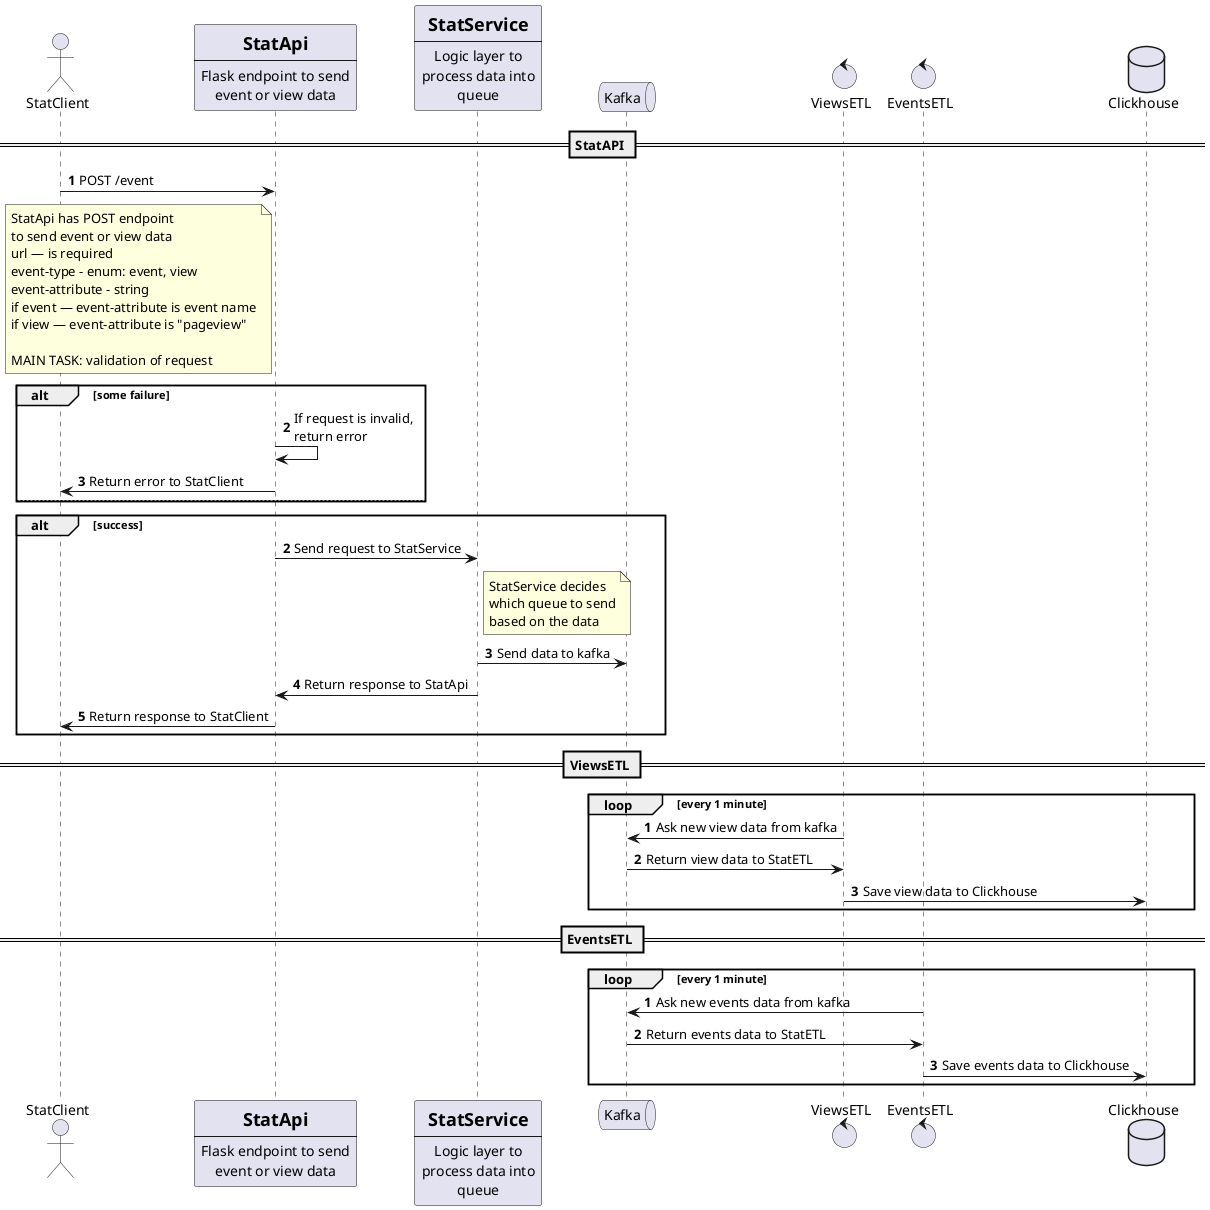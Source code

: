 @startuml
'https://plantuml.com/sequence-diagram


actor StatClient


participant StatApi [
    =StatApi
    ----
    Flask endpoint to send
    event or view data
]
participant StatService[
    =StatService
    ----
    Logic layer to
    process data into
    queue
]
queue Kafka
control ViewsETL
control EventsETL
database Clickhouse


autonumber

== StatAPI ==

StatClient -> StatApi: POST /event
note left of StatApi
    StatApi has POST endpoint
    to send event or view data
    url — is required
    event-type - enum: event, view
    event-attribute - string
    if event — event-attribute is event name
    if view — event-attribute is "pageview"

    MAIN TASK: validation of request
end note
alt some failure
StatApi -> StatApi: If request is invalid,\nreturn error
StatApi -> StatClient: Return error to StatClient
else
end
autonumber stop
autonumber  2
alt success
StatApi -> StatService: Send request to StatService
note right of StatService
    StatService decides
    which queue to send
    based on the data
end note

StatService -> Kafka: Send data to kafka
StatService -> StatApi: Return response to StatApi
StatApi -> StatClient: Return response to StatClient
end
autonumber stop

== ViewsETL ==
autonumber
loop every 1 minute
ViewsETL -> Kafka: Ask new view data from kafka
Kafka -> ViewsETL: Return view data to StatETL
ViewsETL -> Clickhouse: Save view data to Clickhouse
end
autonumber stop
== EventsETL ==
autonumber
loop every 1 minute
EventsETL -> Kafka: Ask new events data from kafka
Kafka -> EventsETL: Return events data to StatETL
EventsETL -> Clickhouse: Save events data to Clickhouse
end
autonumber stop
@enduml